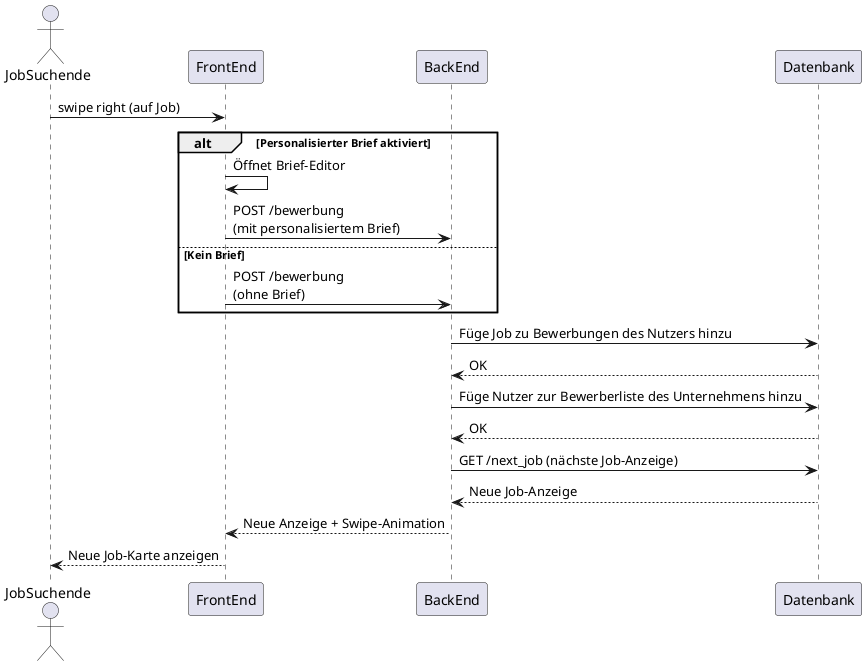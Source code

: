 @startuml
actor JobSuchende
participant FrontEnd
participant BackEnd
participant Datenbank

JobSuchende -> FrontEnd : swipe right (auf Job)
alt Personalisierter Brief aktiviert
    FrontEnd -> FrontEnd : Öffnet Brief-Editor
    FrontEnd -> BackEnd : POST /bewerbung\n(mit personalisiertem Brief)
else Kein Brief
    FrontEnd -> BackEnd : POST /bewerbung\n(ohne Brief)
end

BackEnd -> Datenbank : Füge Job zu Bewerbungen des Nutzers hinzu
Datenbank --> BackEnd : OK

BackEnd -> Datenbank : Füge Nutzer zur Bewerberliste des Unternehmens hinzu
Datenbank --> BackEnd : OK

BackEnd -> Datenbank : GET /next_job (nächste Job-Anzeige)
Datenbank --> BackEnd : Neue Job-Anzeige
BackEnd --> FrontEnd : Neue Anzeige + Swipe-Animation
FrontEnd --> JobSuchende : Neue Job-Karte anzeigen
@enduml

